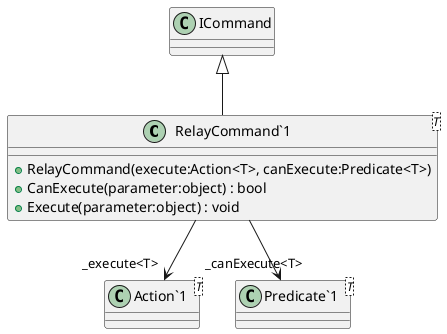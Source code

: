 @startuml
class "RelayCommand`1"<T> {
    + RelayCommand(execute:Action<T>, canExecute:Predicate<T>)
    + CanExecute(parameter:object) : bool
    + Execute(parameter:object) : void
}
class "Action`1"<T> {
}
class "Predicate`1"<T> {
}
ICommand <|-- "RelayCommand`1"
"RelayCommand`1" --> "_execute<T>" "Action`1"
"RelayCommand`1" --> "_canExecute<T>" "Predicate`1"
@enduml
